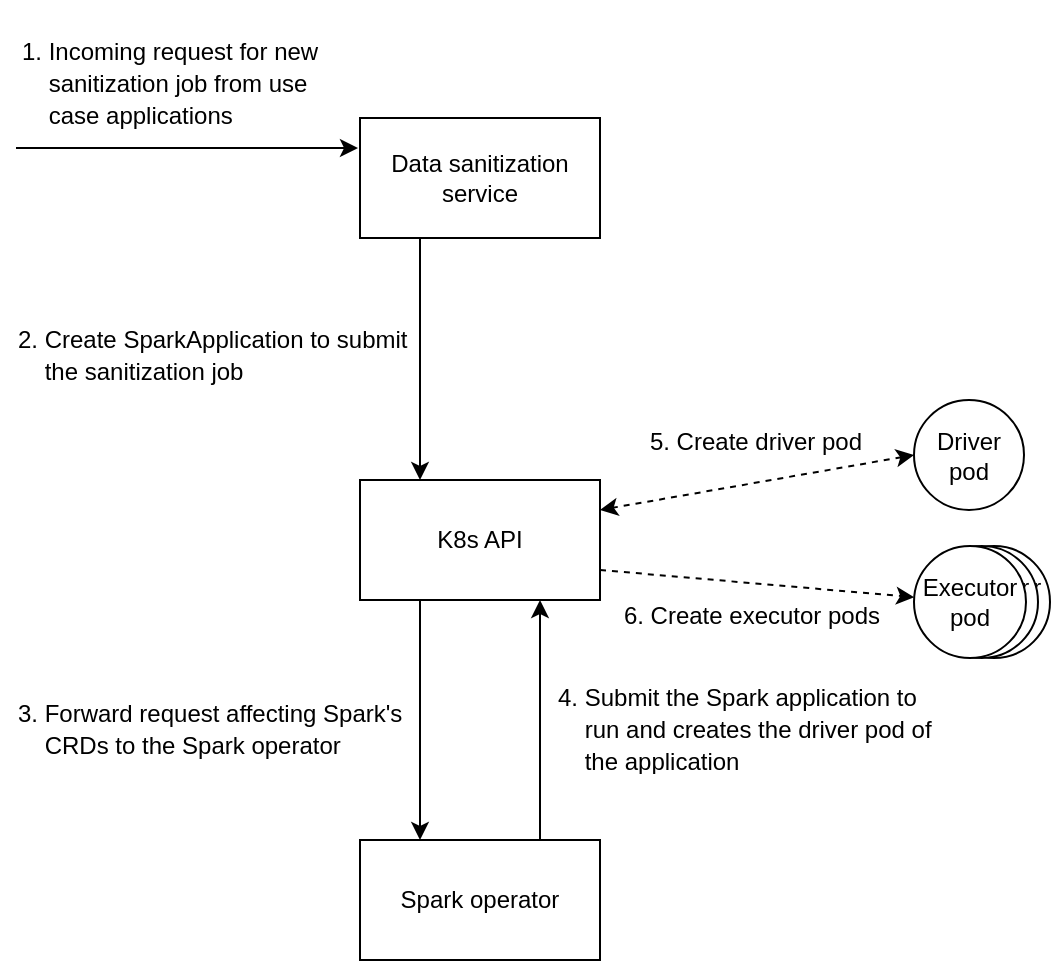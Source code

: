 <mxfile version="23.1.1" type="device">
  <diagram id="z2fywuhmsZZxHbe4xA-M" name="Page-1">
    <mxGraphModel dx="1430" dy="821" grid="1" gridSize="10" guides="1" tooltips="1" connect="1" arrows="1" fold="1" page="1" pageScale="1" pageWidth="827" pageHeight="1169" math="0" shadow="0">
      <root>
        <mxCell id="0" />
        <mxCell id="1" parent="0" />
        <mxCell id="TMdRoOH4GbIq7_JRytAd-25" value="Executor&lt;br&gt;Pod" style="ellipse;whiteSpace=wrap;html=1;aspect=fixed;fontSize=12;" parent="1" vertex="1">
          <mxGeometry x="511" y="273" width="56" height="56" as="geometry" />
        </mxCell>
        <mxCell id="TMdRoOH4GbIq7_JRytAd-24" value="Executor&lt;br&gt;Pod" style="ellipse;whiteSpace=wrap;html=1;aspect=fixed;fontSize=12;" parent="1" vertex="1">
          <mxGeometry x="505" y="273" width="56" height="56" as="geometry" />
        </mxCell>
        <mxCell id="TMdRoOH4GbIq7_JRytAd-1" value="Data sanitization&lt;br&gt;service" style="rounded=0;whiteSpace=wrap;html=1;" parent="1" vertex="1">
          <mxGeometry x="222" y="59" width="120" height="60" as="geometry" />
        </mxCell>
        <mxCell id="TMdRoOH4GbIq7_JRytAd-2" value="" style="endArrow=classic;html=1;rounded=0;exitX=0.25;exitY=1;exitDx=0;exitDy=0;entryX=0.25;entryY=0;entryDx=0;entryDy=0;" parent="1" source="TMdRoOH4GbIq7_JRytAd-1" target="TMdRoOH4GbIq7_JRytAd-9" edge="1">
          <mxGeometry width="50" height="50" relative="1" as="geometry">
            <mxPoint x="412" y="389" as="sourcePoint" />
            <mxPoint x="492" y="74" as="targetPoint" />
          </mxGeometry>
        </mxCell>
        <mxCell id="TMdRoOH4GbIq7_JRytAd-16" style="edgeStyle=orthogonalEdgeStyle;rounded=0;orthogonalLoop=1;jettySize=auto;html=1;exitX=0.75;exitY=0;exitDx=0;exitDy=0;entryX=0.75;entryY=1;entryDx=0;entryDy=0;fontSize=12;" parent="1" source="TMdRoOH4GbIq7_JRytAd-3" target="TMdRoOH4GbIq7_JRytAd-9" edge="1">
          <mxGeometry relative="1" as="geometry" />
        </mxCell>
        <mxCell id="TMdRoOH4GbIq7_JRytAd-3" value="Spark operator" style="rounded=0;whiteSpace=wrap;html=1;" parent="1" vertex="1">
          <mxGeometry x="222" y="420" width="120" height="60" as="geometry" />
        </mxCell>
        <mxCell id="TMdRoOH4GbIq7_JRytAd-4" value="" style="endArrow=classic;html=1;entryX=0;entryY=0.25;entryDx=0;entryDy=0;rounded=0;" parent="1" edge="1">
          <mxGeometry width="50" height="50" relative="1" as="geometry">
            <mxPoint x="50" y="74" as="sourcePoint" />
            <mxPoint x="221" y="74" as="targetPoint" />
          </mxGeometry>
        </mxCell>
        <mxCell id="TMdRoOH4GbIq7_JRytAd-5" value="&lt;h1 style=&quot;line-height: 50%;&quot;&gt;&lt;span style=&quot;font-size: 12px; font-weight: 400;&quot;&gt;1. Incoming request for new&amp;nbsp; &amp;nbsp; &amp;nbsp; &amp;nbsp; sanitization job from use&amp;nbsp; &amp;nbsp; &amp;nbsp; &amp;nbsp; &amp;nbsp; case applications&lt;/span&gt;&lt;/h1&gt;" style="text;html=1;strokeColor=none;fillColor=none;spacing=5;spacingTop=-20;whiteSpace=wrap;overflow=hidden;rounded=0;" parent="1" vertex="1">
          <mxGeometry x="48" y="10" width="172" height="59" as="geometry" />
        </mxCell>
        <mxCell id="TMdRoOH4GbIq7_JRytAd-7" value="&lt;h1 style=&quot;line-height: 50%;&quot;&gt;&lt;span style=&quot;font-size: 12px; font-weight: 400;&quot;&gt;2. Create SparkApplication to submit&amp;nbsp; &amp;nbsp; &amp;nbsp; the sanitization job&lt;/span&gt;&lt;/h1&gt;" style="text;html=1;strokeColor=none;fillColor=none;spacing=5;spacingTop=-20;whiteSpace=wrap;overflow=hidden;rounded=0;" parent="1" vertex="1">
          <mxGeometry x="46" y="154" width="209" height="42" as="geometry" />
        </mxCell>
        <mxCell id="TMdRoOH4GbIq7_JRytAd-10" style="edgeStyle=orthogonalEdgeStyle;rounded=0;orthogonalLoop=1;jettySize=auto;html=1;exitX=0.25;exitY=1;exitDx=0;exitDy=0;entryX=0.25;entryY=0;entryDx=0;entryDy=0;" parent="1" source="TMdRoOH4GbIq7_JRytAd-9" target="TMdRoOH4GbIq7_JRytAd-3" edge="1">
          <mxGeometry relative="1" as="geometry">
            <mxPoint x="281" y="310" as="sourcePoint" />
            <mxPoint x="281" y="360" as="targetPoint" />
          </mxGeometry>
        </mxCell>
        <mxCell id="TMdRoOH4GbIq7_JRytAd-9" value="K8s API" style="rounded=0;whiteSpace=wrap;html=1;" parent="1" vertex="1">
          <mxGeometry x="222" y="240" width="120" height="60" as="geometry" />
        </mxCell>
        <mxCell id="TMdRoOH4GbIq7_JRytAd-15" value="&lt;h1 style=&quot;line-height: 50%;&quot;&gt;&lt;span style=&quot;font-size: 12px; font-weight: 400;&quot;&gt;3. Forward request affecting Spark&#39;s&amp;nbsp; &amp;nbsp; &amp;nbsp; CRDs to the Spark operator&lt;/span&gt;&lt;/h1&gt;" style="text;html=1;strokeColor=none;fillColor=none;spacing=5;spacingTop=-20;whiteSpace=wrap;overflow=hidden;rounded=0;" parent="1" vertex="1">
          <mxGeometry x="46" y="341" width="207" height="42" as="geometry" />
        </mxCell>
        <mxCell id="TMdRoOH4GbIq7_JRytAd-17" value="&lt;h1 style=&quot;line-height: 50%;&quot;&gt;&lt;span style=&quot;font-size: 12px; font-weight: 400;&quot;&gt;4. Submit the Spark application to&amp;nbsp; &amp;nbsp; &amp;nbsp; &amp;nbsp; &amp;nbsp; run and creates the driver pod of&amp;nbsp; &amp;nbsp; &amp;nbsp; &amp;nbsp; the application&lt;/span&gt;&lt;/h1&gt;" style="text;html=1;strokeColor=none;fillColor=none;spacing=5;spacingTop=-20;whiteSpace=wrap;overflow=hidden;rounded=0;" parent="1" vertex="1">
          <mxGeometry x="316" y="333" width="207" height="54" as="geometry" />
        </mxCell>
        <mxCell id="TMdRoOH4GbIq7_JRytAd-18" value="" style="endArrow=classic;startArrow=classic;html=1;rounded=0;fontSize=12;entryX=1;entryY=0.25;entryDx=0;entryDy=0;exitX=0;exitY=0.5;exitDx=0;exitDy=0;dashed=1;" parent="1" source="TMdRoOH4GbIq7_JRytAd-21" target="TMdRoOH4GbIq7_JRytAd-9" edge="1">
          <mxGeometry width="50" height="50" relative="1" as="geometry">
            <mxPoint x="500" y="255" as="sourcePoint" />
            <mxPoint x="310" y="290" as="targetPoint" />
          </mxGeometry>
        </mxCell>
        <mxCell id="TMdRoOH4GbIq7_JRytAd-21" value="Driver&lt;br&gt;pod" style="ellipse;whiteSpace=wrap;html=1;aspect=fixed;fontSize=12;" parent="1" vertex="1">
          <mxGeometry x="499" y="200" width="55" height="55" as="geometry" />
        </mxCell>
        <mxCell id="TMdRoOH4GbIq7_JRytAd-22" value="Executor&lt;br&gt;pod" style="ellipse;whiteSpace=wrap;html=1;aspect=fixed;fontSize=12;" parent="1" vertex="1">
          <mxGeometry x="499" y="273" width="56" height="56" as="geometry" />
        </mxCell>
        <mxCell id="TMdRoOH4GbIq7_JRytAd-23" value="" style="endArrow=classic;html=1;rounded=0;fontSize=12;exitX=1;exitY=0.75;exitDx=0;exitDy=0;dashed=1;" parent="1" source="TMdRoOH4GbIq7_JRytAd-9" target="TMdRoOH4GbIq7_JRytAd-22" edge="1">
          <mxGeometry width="50" height="50" relative="1" as="geometry">
            <mxPoint x="700" y="310" as="sourcePoint" />
            <mxPoint x="750" y="260" as="targetPoint" />
          </mxGeometry>
        </mxCell>
        <mxCell id="TMdRoOH4GbIq7_JRytAd-26" value="&lt;h1 style=&quot;line-height: 50%;&quot;&gt;&lt;span style=&quot;font-size: 12px; font-weight: 400;&quot;&gt;5. Create driver pod&lt;/span&gt;&lt;/h1&gt;" style="text;html=1;strokeColor=none;fillColor=none;spacing=5;spacingTop=-20;whiteSpace=wrap;overflow=hidden;rounded=0;align=center;" parent="1" vertex="1">
          <mxGeometry x="359" y="205" width="122" height="32" as="geometry" />
        </mxCell>
        <mxCell id="TMdRoOH4GbIq7_JRytAd-27" value="&lt;h1 style=&quot;line-height: 50%;&quot;&gt;&lt;span style=&quot;font-size: 12px; font-weight: 400;&quot;&gt;6. Create executor pods&lt;/span&gt;&lt;/h1&gt;" style="text;html=1;strokeColor=none;fillColor=none;spacing=5;spacingTop=-20;whiteSpace=wrap;overflow=hidden;rounded=0;align=center;" parent="1" vertex="1">
          <mxGeometry x="347" y="292" width="142" height="42" as="geometry" />
        </mxCell>
      </root>
    </mxGraphModel>
  </diagram>
</mxfile>
